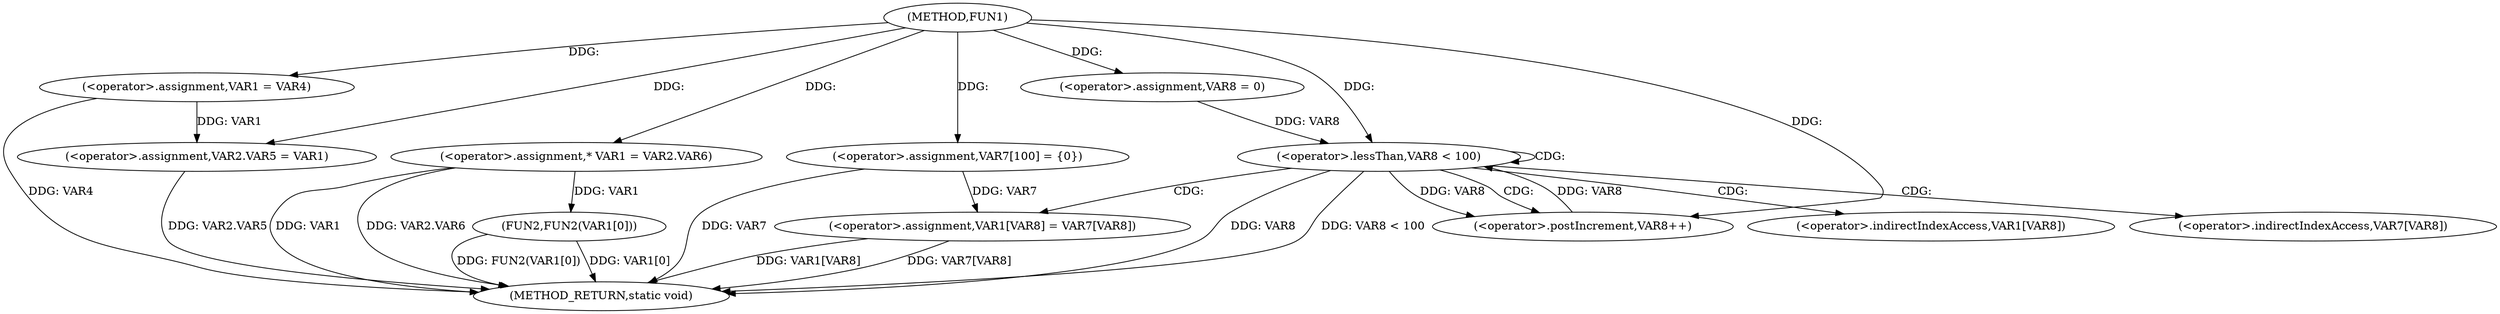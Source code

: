 digraph FUN1 {  
"1000100" [label = "(METHOD,FUN1)" ]
"1000148" [label = "(METHOD_RETURN,static void)" ]
"1000106" [label = "(<operator>.assignment,VAR1 = VAR4)" ]
"1000109" [label = "(<operator>.assignment,VAR2.VAR5 = VAR1)" ]
"1000116" [label = "(<operator>.assignment,* VAR1 = VAR2.VAR6)" ]
"1000123" [label = "(<operator>.assignment,VAR7[100] = {0})" ]
"1000128" [label = "(<operator>.assignment,VAR8 = 0)" ]
"1000131" [label = "(<operator>.lessThan,VAR8 < 100)" ]
"1000134" [label = "(<operator>.postIncrement,VAR8++)" ]
"1000137" [label = "(<operator>.assignment,VAR1[VAR8] = VAR7[VAR8])" ]
"1000144" [label = "(FUN2,FUN2(VAR1[0]))" ]
"1000138" [label = "(<operator>.indirectIndexAccess,VAR1[VAR8])" ]
"1000141" [label = "(<operator>.indirectIndexAccess,VAR7[VAR8])" ]
  "1000116" -> "1000148"  [ label = "DDG: VAR1"] 
  "1000106" -> "1000148"  [ label = "DDG: VAR4"] 
  "1000116" -> "1000148"  [ label = "DDG: VAR2.VAR6"] 
  "1000109" -> "1000148"  [ label = "DDG: VAR2.VAR5"] 
  "1000144" -> "1000148"  [ label = "DDG: VAR1[0]"] 
  "1000131" -> "1000148"  [ label = "DDG: VAR8"] 
  "1000137" -> "1000148"  [ label = "DDG: VAR7[VAR8]"] 
  "1000144" -> "1000148"  [ label = "DDG: FUN2(VAR1[0])"] 
  "1000137" -> "1000148"  [ label = "DDG: VAR1[VAR8]"] 
  "1000131" -> "1000148"  [ label = "DDG: VAR8 < 100"] 
  "1000123" -> "1000148"  [ label = "DDG: VAR7"] 
  "1000100" -> "1000106"  [ label = "DDG: "] 
  "1000106" -> "1000109"  [ label = "DDG: VAR1"] 
  "1000100" -> "1000109"  [ label = "DDG: "] 
  "1000100" -> "1000116"  [ label = "DDG: "] 
  "1000100" -> "1000123"  [ label = "DDG: "] 
  "1000100" -> "1000128"  [ label = "DDG: "] 
  "1000128" -> "1000131"  [ label = "DDG: VAR8"] 
  "1000134" -> "1000131"  [ label = "DDG: VAR8"] 
  "1000100" -> "1000131"  [ label = "DDG: "] 
  "1000131" -> "1000134"  [ label = "DDG: VAR8"] 
  "1000100" -> "1000134"  [ label = "DDG: "] 
  "1000123" -> "1000137"  [ label = "DDG: VAR7"] 
  "1000116" -> "1000144"  [ label = "DDG: VAR1"] 
  "1000131" -> "1000137"  [ label = "CDG: "] 
  "1000131" -> "1000141"  [ label = "CDG: "] 
  "1000131" -> "1000131"  [ label = "CDG: "] 
  "1000131" -> "1000138"  [ label = "CDG: "] 
  "1000131" -> "1000134"  [ label = "CDG: "] 
}
